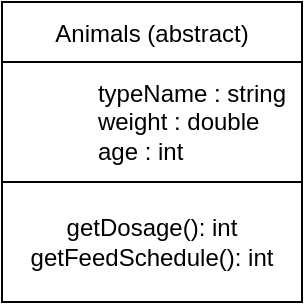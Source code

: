 <mxfile version="20.4.0"><diagram id="_e5yuU53Px5yOmX5cJfY" name="Sayfa -1"><mxGraphModel dx="828" dy="483" grid="1" gridSize="10" guides="1" tooltips="1" connect="1" arrows="1" fold="1" page="1" pageScale="1" pageWidth="827" pageHeight="1169" math="0" shadow="0"><root><mxCell id="0"/><mxCell id="1" parent="0"/><mxCell id="8cj9IrEMJH0scIsTR2QE-2" value="Animals (abstract)" style="swimlane;fontStyle=0;childLayout=stackLayout;horizontal=1;startSize=30;horizontalStack=0;resizeParent=1;resizeParentMax=0;resizeLast=0;collapsible=1;marginBottom=0;" vertex="1" parent="1"><mxGeometry x="330" y="50" width="150" height="90" as="geometry"/></mxCell><mxCell id="8cj9IrEMJH0scIsTR2QE-9" value="&lt;blockquote style=&quot;margin: 0 0 0 40px; border: none; padding: 0px;&quot;&gt;&lt;div style=&quot;&quot;&gt;&lt;div style=&quot;text-align: justify;&quot;&gt;&lt;span style=&quot;background-color: initial;&quot;&gt;typeName : string&lt;/span&gt;&lt;/div&gt;&lt;span style=&quot;background-color: initial;&quot;&gt;&lt;div style=&quot;text-align: justify;&quot;&gt;&lt;span style=&quot;background-color: initial;&quot;&gt;weight : double&lt;/span&gt;&lt;/div&gt;&lt;/span&gt;&lt;span style=&quot;background-color: initial;&quot;&gt;&lt;div style=&quot;text-align: justify;&quot;&gt;&lt;span style=&quot;background-color: initial;&quot;&gt;age : int&lt;/span&gt;&lt;/div&gt;&lt;/span&gt;&lt;/div&gt;&lt;/blockquote&gt;" style="rounded=0;whiteSpace=wrap;html=1;align=center;" vertex="1" parent="8cj9IrEMJH0scIsTR2QE-2"><mxGeometry y="30" width="150" height="60" as="geometry"/></mxCell><mxCell id="8cj9IrEMJH0scIsTR2QE-11" value="getDosage(): int&lt;br&gt;getFeedSchedule(): int" style="rounded=0;whiteSpace=wrap;html=1;" vertex="1" parent="1"><mxGeometry x="330" y="140" width="150" height="60" as="geometry"/></mxCell></root></mxGraphModel></diagram></mxfile>
